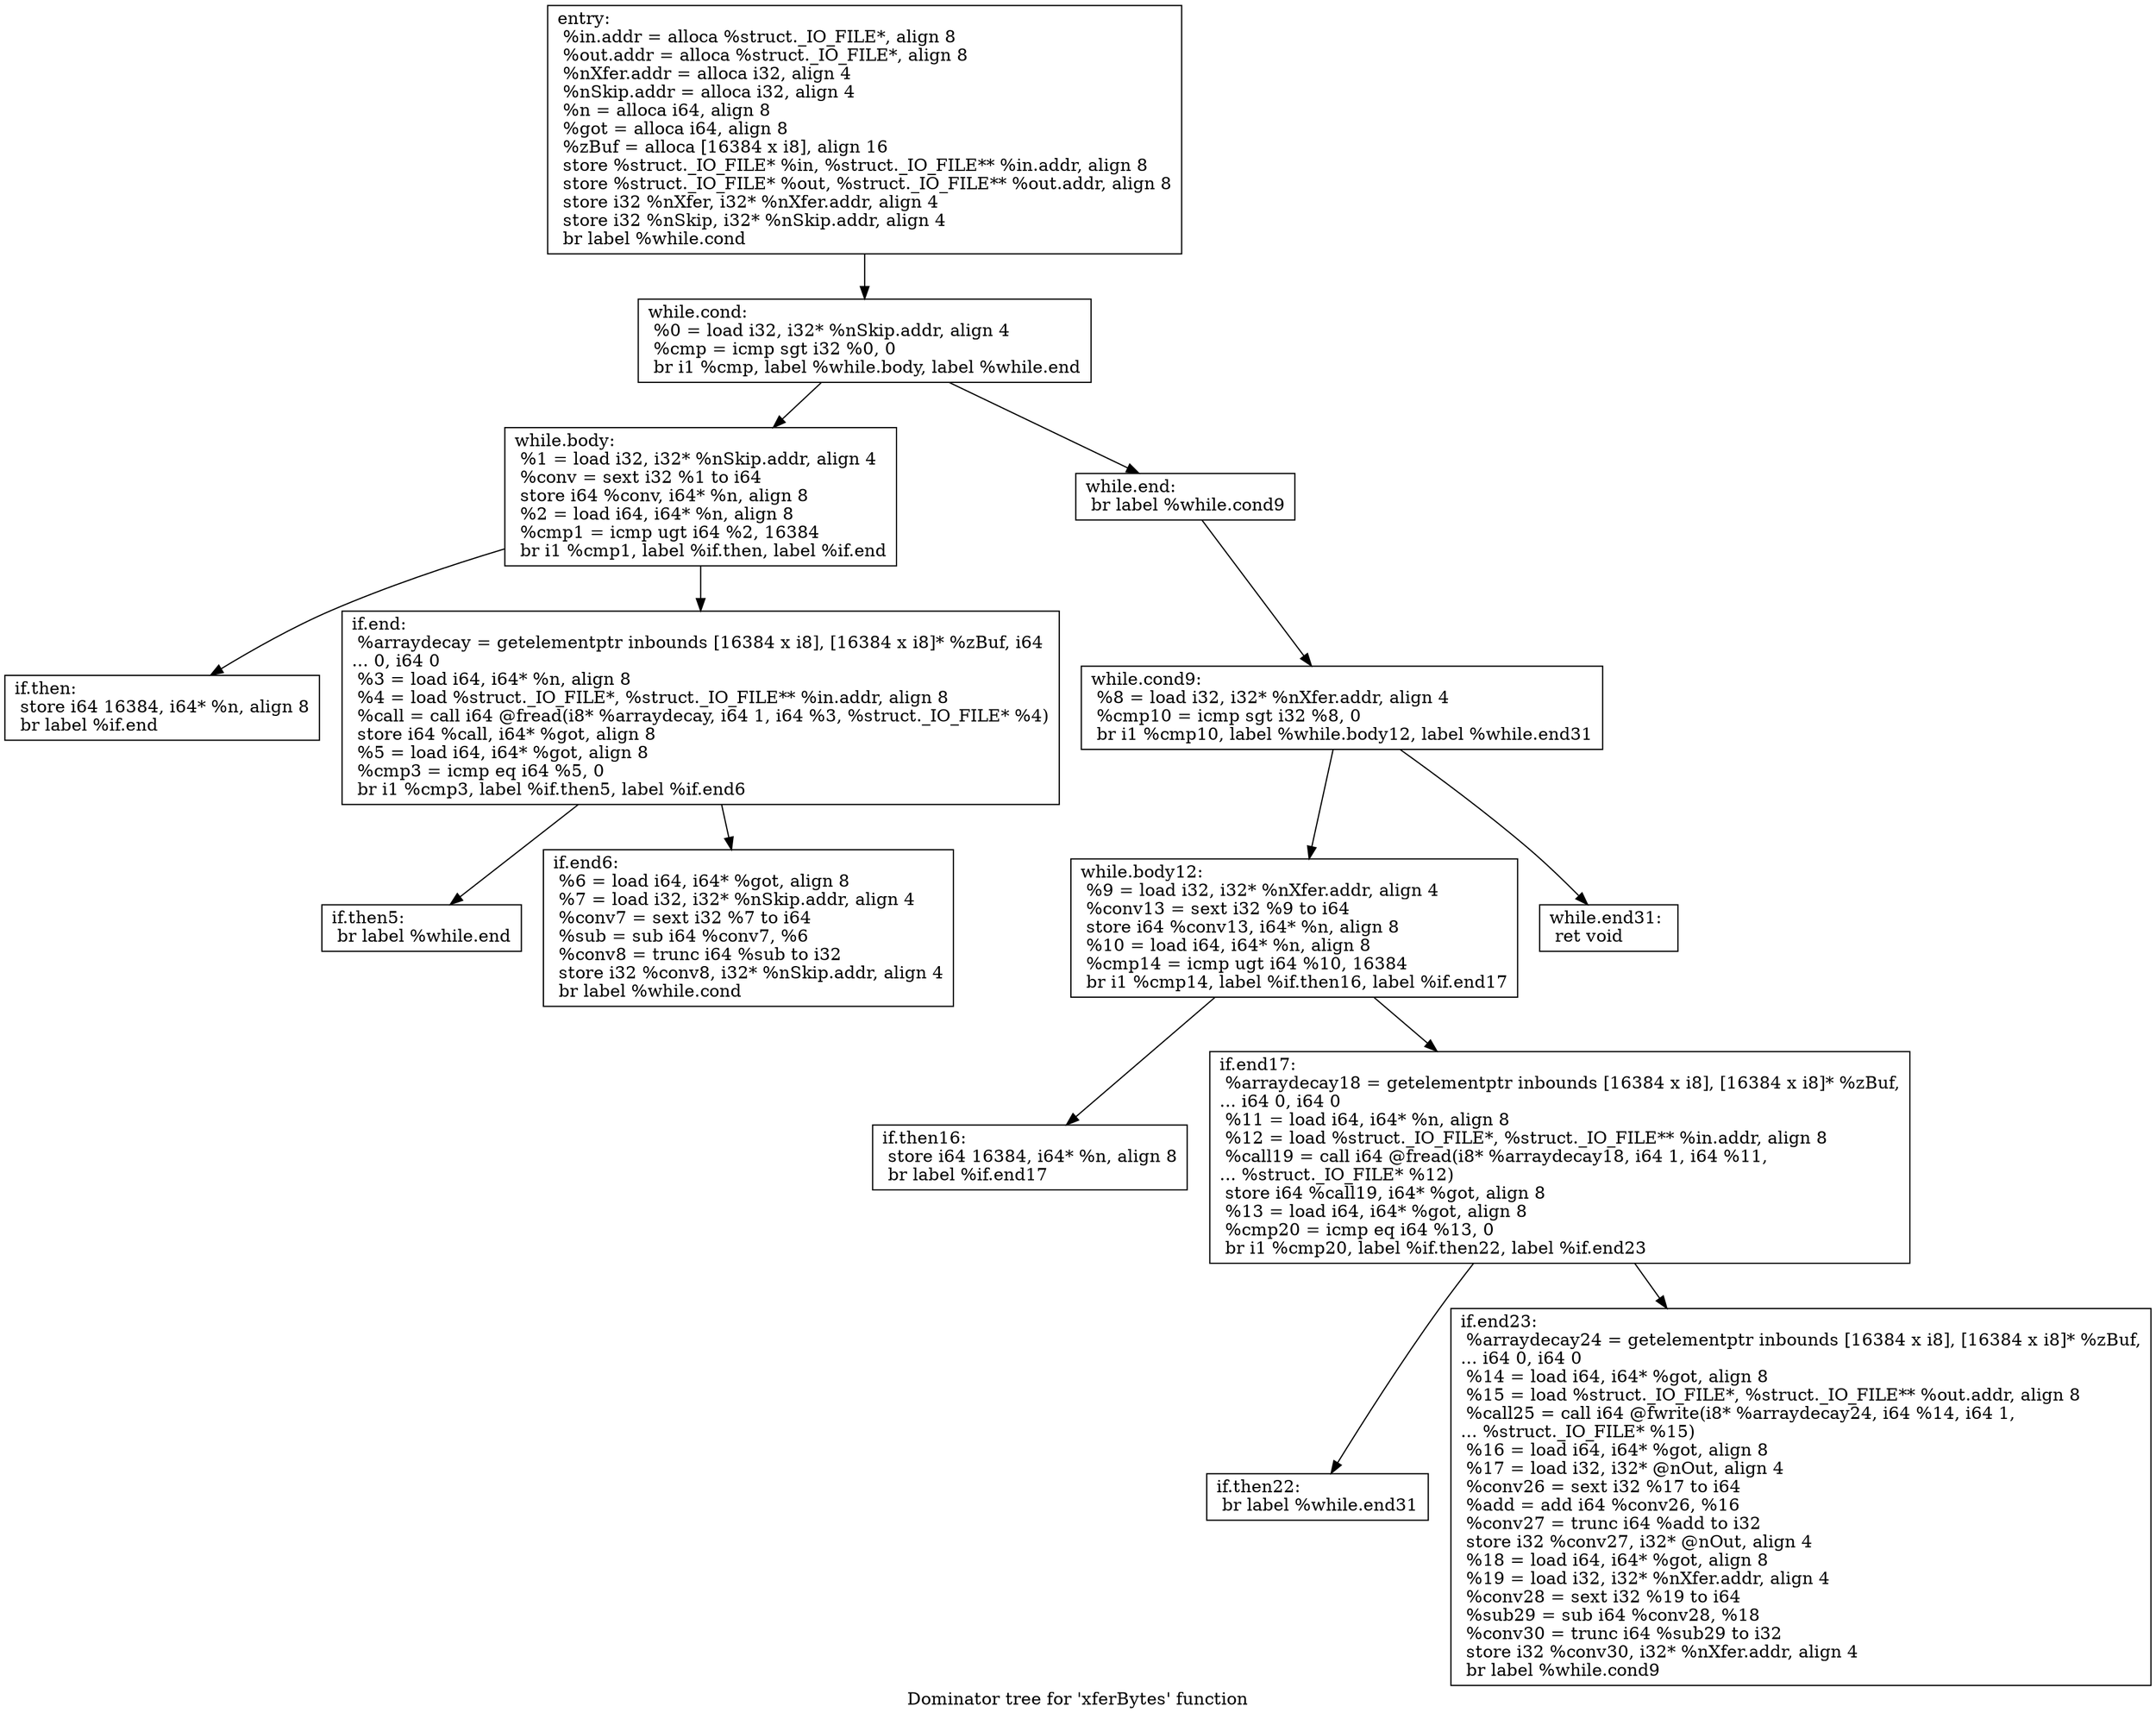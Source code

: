 digraph "Dominator tree for 'xferBytes' function" {
	label="Dominator tree for 'xferBytes' function";

	Node0xcff790 [shape=record,label="{entry:\l  %in.addr = alloca %struct._IO_FILE*, align 8\l  %out.addr = alloca %struct._IO_FILE*, align 8\l  %nXfer.addr = alloca i32, align 4\l  %nSkip.addr = alloca i32, align 4\l  %n = alloca i64, align 8\l  %got = alloca i64, align 8\l  %zBuf = alloca [16384 x i8], align 16\l  store %struct._IO_FILE* %in, %struct._IO_FILE** %in.addr, align 8\l  store %struct._IO_FILE* %out, %struct._IO_FILE** %out.addr, align 8\l  store i32 %nXfer, i32* %nXfer.addr, align 4\l  store i32 %nSkip, i32* %nSkip.addr, align 4\l  br label %while.cond\l}"];
	Node0xcff790 -> Node0xcf8370;
	Node0xcf8370 [shape=record,label="{while.cond:                                       \l  %0 = load i32, i32* %nSkip.addr, align 4\l  %cmp = icmp sgt i32 %0, 0\l  br i1 %cmp, label %while.body, label %while.end\l}"];
	Node0xcf8370 -> Node0xb75ae0;
	Node0xcf8370 -> Node0xc26ff0;
	Node0xb75ae0 [shape=record,label="{while.body:                                       \l  %1 = load i32, i32* %nSkip.addr, align 4\l  %conv = sext i32 %1 to i64\l  store i64 %conv, i64* %n, align 8\l  %2 = load i64, i64* %n, align 8\l  %cmp1 = icmp ugt i64 %2, 16384\l  br i1 %cmp1, label %if.then, label %if.end\l}"];
	Node0xb75ae0 -> Node0xd00660;
	Node0xb75ae0 -> Node0xc82840;
	Node0xd00660 [shape=record,label="{if.then:                                          \l  store i64 16384, i64* %n, align 8\l  br label %if.end\l}"];
	Node0xc82840 [shape=record,label="{if.end:                                           \l  %arraydecay = getelementptr inbounds [16384 x i8], [16384 x i8]* %zBuf, i64\l... 0, i64 0\l  %3 = load i64, i64* %n, align 8\l  %4 = load %struct._IO_FILE*, %struct._IO_FILE** %in.addr, align 8\l  %call = call i64 @fread(i8* %arraydecay, i64 1, i64 %3, %struct._IO_FILE* %4)\l  store i64 %call, i64* %got, align 8\l  %5 = load i64, i64* %got, align 8\l  %cmp3 = icmp eq i64 %5, 0\l  br i1 %cmp3, label %if.then5, label %if.end6\l}"];
	Node0xc82840 -> Node0xc76a00;
	Node0xc82840 -> Node0xc7e8c0;
	Node0xc76a00 [shape=record,label="{if.then5:                                         \l  br label %while.end\l}"];
	Node0xc7e8c0 [shape=record,label="{if.end6:                                          \l  %6 = load i64, i64* %got, align 8\l  %7 = load i32, i32* %nSkip.addr, align 4\l  %conv7 = sext i32 %7 to i64\l  %sub = sub i64 %conv7, %6\l  %conv8 = trunc i64 %sub to i32\l  store i32 %conv8, i32* %nSkip.addr, align 4\l  br label %while.cond\l}"];
	Node0xc26ff0 [shape=record,label="{while.end:                                        \l  br label %while.cond9\l}"];
	Node0xc26ff0 -> Node0xcbcb20;
	Node0xcbcb20 [shape=record,label="{while.cond9:                                      \l  %8 = load i32, i32* %nXfer.addr, align 4\l  %cmp10 = icmp sgt i32 %8, 0\l  br i1 %cmp10, label %while.body12, label %while.end31\l}"];
	Node0xcbcb20 -> Node0xc44830;
	Node0xcbcb20 -> Node0xc12760;
	Node0xc44830 [shape=record,label="{while.body12:                                     \l  %9 = load i32, i32* %nXfer.addr, align 4\l  %conv13 = sext i32 %9 to i64\l  store i64 %conv13, i64* %n, align 8\l  %10 = load i64, i64* %n, align 8\l  %cmp14 = icmp ugt i64 %10, 16384\l  br i1 %cmp14, label %if.then16, label %if.end17\l}"];
	Node0xc44830 -> Node0xcae5a0;
	Node0xc44830 -> Node0xbf9ea0;
	Node0xcae5a0 [shape=record,label="{if.then16:                                        \l  store i64 16384, i64* %n, align 8\l  br label %if.end17\l}"];
	Node0xbf9ea0 [shape=record,label="{if.end17:                                         \l  %arraydecay18 = getelementptr inbounds [16384 x i8], [16384 x i8]* %zBuf,\l... i64 0, i64 0\l  %11 = load i64, i64* %n, align 8\l  %12 = load %struct._IO_FILE*, %struct._IO_FILE** %in.addr, align 8\l  %call19 = call i64 @fread(i8* %arraydecay18, i64 1, i64 %11,\l... %struct._IO_FILE* %12)\l  store i64 %call19, i64* %got, align 8\l  %13 = load i64, i64* %got, align 8\l  %cmp20 = icmp eq i64 %13, 0\l  br i1 %cmp20, label %if.then22, label %if.end23\l}"];
	Node0xbf9ea0 -> Node0xcb42a0;
	Node0xbf9ea0 -> Node0xc083b0;
	Node0xcb42a0 [shape=record,label="{if.then22:                                        \l  br label %while.end31\l}"];
	Node0xc083b0 [shape=record,label="{if.end23:                                         \l  %arraydecay24 = getelementptr inbounds [16384 x i8], [16384 x i8]* %zBuf,\l... i64 0, i64 0\l  %14 = load i64, i64* %got, align 8\l  %15 = load %struct._IO_FILE*, %struct._IO_FILE** %out.addr, align 8\l  %call25 = call i64 @fwrite(i8* %arraydecay24, i64 %14, i64 1,\l... %struct._IO_FILE* %15)\l  %16 = load i64, i64* %got, align 8\l  %17 = load i32, i32* @nOut, align 4\l  %conv26 = sext i32 %17 to i64\l  %add = add i64 %conv26, %16\l  %conv27 = trunc i64 %add to i32\l  store i32 %conv27, i32* @nOut, align 4\l  %18 = load i64, i64* %got, align 8\l  %19 = load i32, i32* %nXfer.addr, align 4\l  %conv28 = sext i32 %19 to i64\l  %sub29 = sub i64 %conv28, %18\l  %conv30 = trunc i64 %sub29 to i32\l  store i32 %conv30, i32* %nXfer.addr, align 4\l  br label %while.cond9\l}"];
	Node0xc12760 [shape=record,label="{while.end31:                                      \l  ret void\l}"];
}
